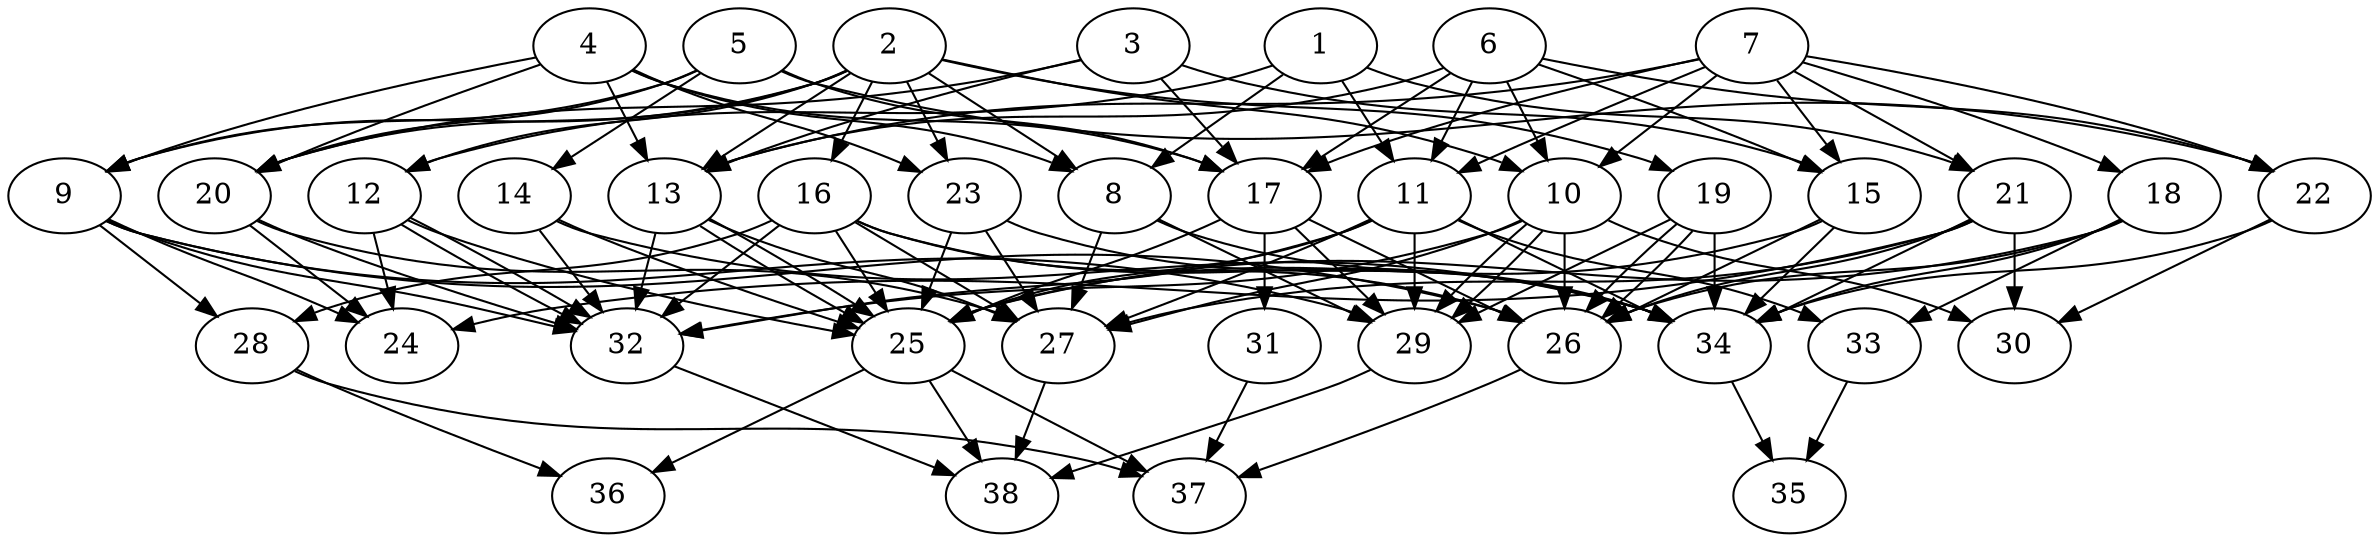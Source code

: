 // DAG (tier=3-complex, mode=data, n=38, ccr=0.518, fat=0.815, density=0.669, regular=0.337, jump=0.255, mindata=4194304, maxdata=33554432)
// DAG automatically generated by daggen at Sun Aug 24 16:33:35 2025
// /home/ermia/Project/Environments/daggen/bin/daggen --dot --ccr 0.518 --fat 0.815 --regular 0.337 --density 0.669 --jump 0.255 --mindata 4194304 --maxdata 33554432 -n 38 
digraph G {
  1 [size="1397687699162192896", alpha="0.12", expect_size="698843849581096448"]
  1 -> 8 [size ="2291278893023232"]
  1 -> 11 [size ="2291278893023232"]
  1 -> 12 [size ="2291278893023232"]
  1 -> 21 [size ="2291278893023232"]
  2 [size="1166231175940777728", alpha="0.04", expect_size="583115587970388864"]
  2 -> 8 [size ="646222532575232"]
  2 -> 9 [size ="646222532575232"]
  2 -> 10 [size ="646222532575232"]
  2 -> 12 [size ="646222532575232"]
  2 -> 13 [size ="646222532575232"]
  2 -> 16 [size ="646222532575232"]
  2 -> 19 [size ="646222532575232"]
  2 -> 20 [size ="646222532575232"]
  2 -> 23 [size ="646222532575232"]
  3 [size="23407699693062893568", alpha="0.03", expect_size="11703849846531446784"]
  3 -> 13 [size ="7668997101191168"]
  3 -> 15 [size ="7668997101191168"]
  3 -> 17 [size ="7668997101191168"]
  3 -> 20 [size ="7668997101191168"]
  4 [size="22565152802628870078464", alpha="0.16", expect_size="11282576401314435039232"]
  4 -> 8 [size ="6388253959651328"]
  4 -> 9 [size ="6388253959651328"]
  4 -> 13 [size ="6388253959651328"]
  4 -> 17 [size ="6388253959651328"]
  4 -> 20 [size ="6388253959651328"]
  4 -> 23 [size ="6388253959651328"]
  5 [size="34599500184630756", alpha="0.18", expect_size="17299750092315378"]
  5 -> 9 [size ="547119911927808"]
  5 -> 14 [size ="547119911927808"]
  5 -> 17 [size ="547119911927808"]
  5 -> 20 [size ="547119911927808"]
  5 -> 22 [size ="547119911927808"]
  6 [size="97444892238786128", alpha="0.08", expect_size="48722446119393064"]
  6 -> 10 [size ="2460090368000000"]
  6 -> 11 [size ="2460090368000000"]
  6 -> 13 [size ="2460090368000000"]
  6 -> 15 [size ="2460090368000000"]
  6 -> 17 [size ="2460090368000000"]
  6 -> 22 [size ="2460090368000000"]
  7 [size="4852836816637601792", alpha="0.10", expect_size="2426418408318800896"]
  7 -> 10 [size ="2583417803767808"]
  7 -> 11 [size ="2583417803767808"]
  7 -> 13 [size ="2583417803767808"]
  7 -> 15 [size ="2583417803767808"]
  7 -> 17 [size ="2583417803767808"]
  7 -> 18 [size ="2583417803767808"]
  7 -> 21 [size ="2583417803767808"]
  7 -> 22 [size ="2583417803767808"]
  8 [size="25580754652463177728", alpha="0.07", expect_size="12790377326231588864"]
  8 -> 27 [size ="8089561808764928"]
  8 -> 29 [size ="8089561808764928"]
  8 -> 34 [size ="8089561808764928"]
  9 [size="257889041071686549504", alpha="0.05", expect_size="128944520535843274752"]
  9 -> 24 [size ="324124538830848"]
  9 -> 26 [size ="324124538830848"]
  9 -> 28 [size ="324124538830848"]
  9 -> 29 [size ="324124538830848"]
  9 -> 32 [size ="324124538830848"]
  10 [size="590079663963797192704", alpha="0.01", expect_size="295039831981898596352"]
  10 -> 26 [size ="562812522856448"]
  10 -> 27 [size ="562812522856448"]
  10 -> 29 [size ="562812522856448"]
  10 -> 29 [size ="562812522856448"]
  10 -> 30 [size ="562812522856448"]
  10 -> 32 [size ="562812522856448"]
  11 [size="1674310264598895616", alpha="0.03", expect_size="837155132299447808"]
  11 -> 25 [size ="1528597323972608"]
  11 -> 27 [size ="1528597323972608"]
  11 -> 29 [size ="1528597323972608"]
  11 -> 32 [size ="1528597323972608"]
  11 -> 33 [size ="1528597323972608"]
  11 -> 34 [size ="1528597323972608"]
  12 [size="10752647985722900480", alpha="0.19", expect_size="5376323992861450240"]
  12 -> 24 [size ="5972989677928448"]
  12 -> 25 [size ="5972989677928448"]
  12 -> 32 [size ="5972989677928448"]
  12 -> 32 [size ="5972989677928448"]
  13 [size="74595931837311104", alpha="0.19", expect_size="37297965918655552"]
  13 -> 25 [size ="2798525402316800"]
  13 -> 25 [size ="2798525402316800"]
  13 -> 27 [size ="2798525402316800"]
  13 -> 32 [size ="2798525402316800"]
  14 [size="28506702341376659423232", alpha="0.07", expect_size="14253351170688329711616"]
  14 -> 25 [size ="7465426791432192"]
  14 -> 32 [size ="7465426791432192"]
  14 -> 34 [size ="7465426791432192"]
  15 [size="9728156959111278231552", alpha="0.10", expect_size="4864078479555639115776"]
  15 -> 25 [size ="3645667301916672"]
  15 -> 26 [size ="3645667301916672"]
  15 -> 34 [size ="3645667301916672"]
  16 [size="248257281870927872", alpha="0.04", expect_size="124128640935463936"]
  16 -> 25 [size ="482488036098048"]
  16 -> 26 [size ="482488036098048"]
  16 -> 27 [size ="482488036098048"]
  16 -> 28 [size ="482488036098048"]
  16 -> 32 [size ="482488036098048"]
  16 -> 34 [size ="482488036098048"]
  17 [size="11768401122487853056", alpha="0.16", expect_size="5884200561243926528"]
  17 -> 25 [size ="4291393111457792"]
  17 -> 26 [size ="4291393111457792"]
  17 -> 29 [size ="4291393111457792"]
  17 -> 31 [size ="4291393111457792"]
  18 [size="1350352370340898799616", alpha="0.11", expect_size="675176185170449399808"]
  18 -> 25 [size ="977360375513088"]
  18 -> 26 [size ="977360375513088"]
  18 -> 33 [size ="977360375513088"]
  18 -> 34 [size ="977360375513088"]
  19 [size="718583514416914890752", alpha="0.19", expect_size="359291757208457445376"]
  19 -> 26 [size ="641812473577472"]
  19 -> 26 [size ="641812473577472"]
  19 -> 29 [size ="641812473577472"]
  19 -> 34 [size ="641812473577472"]
  20 [size="147558408465675360", alpha="0.01", expect_size="73779204232837680"]
  20 -> 24 [size ="3387058487820288"]
  20 -> 27 [size ="3387058487820288"]
  20 -> 32 [size ="3387058487820288"]
  21 [size="34714786327542399762432", alpha="0.17", expect_size="17357393163771199881216"]
  21 -> 24 [size ="8513333590228992"]
  21 -> 26 [size ="8513333590228992"]
  21 -> 27 [size ="8513333590228992"]
  21 -> 30 [size ="8513333590228992"]
  21 -> 34 [size ="8513333590228992"]
  22 [size="17295853118373756928000", alpha="0.06", expect_size="8647926559186878464000"]
  22 -> 30 [size ="5350380221235200"]
  22 -> 34 [size ="5350380221235200"]
  23 [size="1714284063029668352", alpha="0.12", expect_size="857142031514834176"]
  23 -> 25 [size ="2534483051937792"]
  23 -> 27 [size ="2534483051937792"]
  23 -> 34 [size ="2534483051937792"]
  24 [size="743764099649354334208", alpha="0.16", expect_size="371882049824677167104"]
  25 [size="76558021709022016", alpha="0.17", expect_size="38279010854511008"]
  25 -> 36 [size ="3835904548405248"]
  25 -> 37 [size ="3835904548405248"]
  25 -> 38 [size ="3835904548405248"]
  26 [size="641860932006064000", alpha="0.05", expect_size="320930466003032000"]
  26 -> 37 [size ="428247036723200"]
  27 [size="39211549415309840", alpha="0.01", expect_size="19605774707654920"]
  27 -> 38 [size ="2798525402316800"]
  28 [size="3552714563251300352", alpha="0.14", expect_size="1776357281625650176"]
  28 -> 36 [size ="5404752359718912"]
  28 -> 37 [size ="5404752359718912"]
  29 [size="85551153320268272", alpha="0.11", expect_size="42775576660134136"]
  29 -> 38 [size ="6159313689116672"]
  30 [size="5936913587202134016", alpha="0.18", expect_size="2968456793601067008"]
  31 [size="369631152538573184", alpha="0.02", expect_size="184815576269286592"]
  31 -> 37 [size ="7746806683271168"]
  32 [size="5385908066389346746368", alpha="0.01", expect_size="2692954033194673373184"]
  32 -> 38 [size ="2458079610273792"]
  33 [size="95437082633452928", alpha="0.12", expect_size="47718541316726464"]
  33 -> 35 [size ="2671302095667200"]
  34 [size="32055994170413208829952", alpha="0.09", expect_size="16027997085206604414976"]
  34 -> 35 [size ="8072898409398272"]
  35 [size="4031072264771455680512", alpha="0.03", expect_size="2015536132385727840256"]
  36 [size="764378281480957198336", alpha="0.19", expect_size="382189140740478599168"]
  37 [size="14887981740965259902976", alpha="0.03", expect_size="7443990870482629951488"]
  38 [size="1354443979529227264", alpha="0.03", expect_size="677221989764613632"]
}
